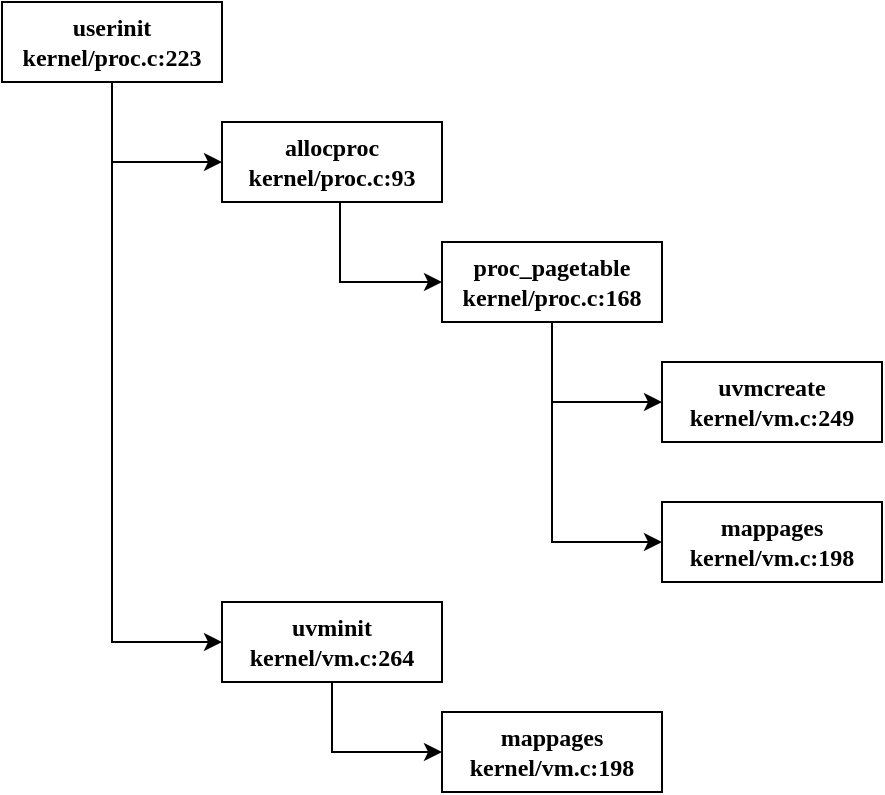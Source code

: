 <mxfile version="18.0.2" pages="6"><diagram id="YDs7NGXCh8BvliNX8uAt" name="初始用户调用栈"><mxGraphModel dx="774" dy="560" grid="1" gridSize="10" guides="1" tooltips="1" connect="1" arrows="1" fold="1" page="1" pageScale="1" pageWidth="827" pageHeight="1169" math="0" shadow="0"><root><mxCell id="0"/><mxCell id="1" parent="0"/><mxCell id="yw2qTXfUahnjXAY5bpmo-1" value="&lt;div&gt;&lt;b&gt;&lt;font face=&quot;Comic Sans MS&quot;&gt;userinit&lt;/font&gt;&lt;/b&gt;&lt;/div&gt;&lt;div&gt;&lt;b&gt;&lt;font face=&quot;Comic Sans MS&quot;&gt;kernel/proc.c:223&lt;br&gt;&lt;/font&gt;&lt;/b&gt;&lt;/div&gt;" style="rounded=0;whiteSpace=wrap;html=1;" vertex="1" parent="1"><mxGeometry x="190" y="190" width="110" height="40" as="geometry"/></mxCell><mxCell id="yw2qTXfUahnjXAY5bpmo-3" value="&lt;font face=&quot;Comic Sans MS&quot;&gt;&lt;b&gt;allocproc&lt;/b&gt;&lt;/font&gt;&lt;div&gt;&lt;b&gt;&lt;font face=&quot;Comic Sans MS&quot;&gt;kernel/proc.c:93&lt;br&gt;&lt;/font&gt;&lt;/b&gt;&lt;/div&gt;" style="rounded=0;whiteSpace=wrap;html=1;" vertex="1" parent="1"><mxGeometry x="300" y="250" width="110" height="40" as="geometry"/></mxCell><mxCell id="yw2qTXfUahnjXAY5bpmo-4" value="&lt;font face=&quot;Comic Sans MS&quot;&gt;&lt;b&gt;proc_pagetable&lt;/b&gt;&lt;/font&gt;&lt;div&gt;&lt;b&gt;&lt;font face=&quot;Comic Sans MS&quot;&gt;kernel/proc.c:168&lt;br&gt;&lt;/font&gt;&lt;/b&gt;&lt;/div&gt;" style="rounded=0;whiteSpace=wrap;html=1;" vertex="1" parent="1"><mxGeometry x="410" y="310" width="110" height="40" as="geometry"/></mxCell><mxCell id="yw2qTXfUahnjXAY5bpmo-5" value="" style="endArrow=classic;html=1;rounded=0;fontFamily=Comic Sans MS;exitX=0.5;exitY=1;exitDx=0;exitDy=0;entryX=0;entryY=0.5;entryDx=0;entryDy=0;" edge="1" parent="1" source="yw2qTXfUahnjXAY5bpmo-1" target="yw2qTXfUahnjXAY5bpmo-3"><mxGeometry width="50" height="50" relative="1" as="geometry"><mxPoint x="240" y="380" as="sourcePoint"/><mxPoint x="290" y="330" as="targetPoint"/><Array as="points"><mxPoint x="245" y="270"/></Array></mxGeometry></mxCell><mxCell id="yw2qTXfUahnjXAY5bpmo-6" value="" style="endArrow=classic;html=1;rounded=0;fontFamily=Comic Sans MS;exitX=0.5;exitY=1;exitDx=0;exitDy=0;entryX=0;entryY=0.5;entryDx=0;entryDy=0;" edge="1" parent="1" target="yw2qTXfUahnjXAY5bpmo-4"><mxGeometry width="50" height="50" relative="1" as="geometry"><mxPoint x="359" y="290" as="sourcePoint"/><mxPoint x="410" y="330" as="targetPoint"/><Array as="points"><mxPoint x="359" y="330"/></Array></mxGeometry></mxCell><mxCell id="yw2qTXfUahnjXAY5bpmo-8" value="&lt;font face=&quot;Comic Sans MS&quot;&gt;&lt;b&gt;uvmcreate&lt;/b&gt;&lt;/font&gt;&lt;div&gt;&lt;b&gt;&lt;font face=&quot;Comic Sans MS&quot;&gt;kernel/vm.c:249&lt;br&gt;&lt;/font&gt;&lt;/b&gt;&lt;/div&gt;" style="rounded=0;whiteSpace=wrap;html=1;" vertex="1" parent="1"><mxGeometry x="520" y="370" width="110" height="40" as="geometry"/></mxCell><mxCell id="yw2qTXfUahnjXAY5bpmo-9" value="&lt;font face=&quot;Comic Sans MS&quot;&gt;&lt;b&gt;mappages&lt;/b&gt;&lt;/font&gt;&lt;div&gt;&lt;b&gt;&lt;font face=&quot;Comic Sans MS&quot;&gt;kernel/vm.c:198&lt;br&gt;&lt;/font&gt;&lt;/b&gt;&lt;/div&gt;" style="rounded=0;whiteSpace=wrap;html=1;" vertex="1" parent="1"><mxGeometry x="520" y="440" width="110" height="40" as="geometry"/></mxCell><mxCell id="yw2qTXfUahnjXAY5bpmo-10" value="" style="endArrow=classic;html=1;rounded=0;fontFamily=Comic Sans MS;exitX=0.5;exitY=1;exitDx=0;exitDy=0;entryX=0;entryY=0.5;entryDx=0;entryDy=0;" edge="1" parent="1" source="yw2qTXfUahnjXAY5bpmo-4" target="yw2qTXfUahnjXAY5bpmo-8"><mxGeometry width="50" height="50" relative="1" as="geometry"><mxPoint x="460" y="370" as="sourcePoint"/><mxPoint x="511" y="410" as="targetPoint"/><Array as="points"><mxPoint x="465" y="390"/></Array></mxGeometry></mxCell><mxCell id="yw2qTXfUahnjXAY5bpmo-11" value="" style="endArrow=classic;html=1;rounded=0;fontFamily=Comic Sans MS;exitX=0.5;exitY=1;exitDx=0;exitDy=0;entryX=0;entryY=0.5;entryDx=0;entryDy=0;" edge="1" parent="1" source="yw2qTXfUahnjXAY5bpmo-4" target="yw2qTXfUahnjXAY5bpmo-9"><mxGeometry width="50" height="50" relative="1" as="geometry"><mxPoint x="475" y="360" as="sourcePoint"/><mxPoint x="530" y="400" as="targetPoint"/><Array as="points"><mxPoint x="465" y="460"/></Array></mxGeometry></mxCell><mxCell id="yw2qTXfUahnjXAY5bpmo-12" value="&lt;font face=&quot;Comic Sans MS&quot;&gt;&lt;b&gt;uvminit&lt;/b&gt;&lt;/font&gt;&lt;div&gt;&lt;b&gt;&lt;font face=&quot;Comic Sans MS&quot;&gt;kernel/vm.c:264&lt;br&gt;&lt;/font&gt;&lt;/b&gt;&lt;/div&gt;" style="rounded=0;whiteSpace=wrap;html=1;" vertex="1" parent="1"><mxGeometry x="300" y="490" width="110" height="40" as="geometry"/></mxCell><mxCell id="yw2qTXfUahnjXAY5bpmo-13" value="" style="endArrow=classic;html=1;rounded=0;fontFamily=Comic Sans MS;exitX=0.5;exitY=1;exitDx=0;exitDy=0;entryX=0;entryY=0.5;entryDx=0;entryDy=0;" edge="1" parent="1" source="yw2qTXfUahnjXAY5bpmo-1" target="yw2qTXfUahnjXAY5bpmo-12"><mxGeometry width="50" height="50" relative="1" as="geometry"><mxPoint x="255" y="240" as="sourcePoint"/><mxPoint x="310" y="280" as="targetPoint"/><Array as="points"><mxPoint x="245" y="510"/></Array></mxGeometry></mxCell><mxCell id="yw2qTXfUahnjXAY5bpmo-15" value="&lt;font face=&quot;Comic Sans MS&quot;&gt;&lt;b&gt;mappages&lt;/b&gt;&lt;/font&gt;&lt;div&gt;&lt;b&gt;&lt;font face=&quot;Comic Sans MS&quot;&gt;kernel/vm.c:198&lt;br&gt;&lt;/font&gt;&lt;/b&gt;&lt;/div&gt;" style="rounded=0;whiteSpace=wrap;html=1;" vertex="1" parent="1"><mxGeometry x="410" y="545" width="110" height="40" as="geometry"/></mxCell><mxCell id="yw2qTXfUahnjXAY5bpmo-16" value="" style="endArrow=classic;html=1;rounded=0;fontFamily=Comic Sans MS;exitX=0.5;exitY=1;exitDx=0;exitDy=0;entryX=0;entryY=0.5;entryDx=0;entryDy=0;" edge="1" parent="1" source="yw2qTXfUahnjXAY5bpmo-12" target="yw2qTXfUahnjXAY5bpmo-15"><mxGeometry width="50" height="50" relative="1" as="geometry"><mxPoint x="255" y="240" as="sourcePoint"/><mxPoint x="310" y="520" as="targetPoint"/><Array as="points"><mxPoint x="355" y="565"/></Array></mxGeometry></mxCell></root></mxGraphModel></diagram><diagram id="0QeXPt-uur7Nh9rvAuGd" name="非初始用户调用栈"><mxGraphModel dx="774" dy="560" grid="1" gridSize="10" guides="1" tooltips="1" connect="1" arrows="1" fold="1" page="1" pageScale="1" pageWidth="827" pageHeight="1169" math="0" shadow="0"><root><mxCell id="0"/><mxCell id="1" parent="0"/><mxCell id="GCX9lp-0ramGck4wQ-N1-1" value="&lt;font face=&quot;Comic Sans MS&quot;&gt;&lt;b&gt;fork&lt;/b&gt;&lt;/font&gt;&lt;div&gt;&lt;b&gt;&lt;font face=&quot;Comic Sans MS&quot;&gt;kernel/proc.c:269&lt;br&gt;&lt;/font&gt;&lt;/b&gt;&lt;/div&gt;" style="rounded=0;whiteSpace=wrap;html=1;" vertex="1" parent="1"><mxGeometry x="190" y="190" width="110" height="40" as="geometry"/></mxCell><mxCell id="GCX9lp-0ramGck4wQ-N1-2" value="&lt;font face=&quot;Comic Sans MS&quot;&gt;&lt;b&gt;allocproc&lt;/b&gt;&lt;/font&gt;&lt;div&gt;&lt;b&gt;&lt;font face=&quot;Comic Sans MS&quot;&gt;kernel/proc.c:93&lt;br&gt;&lt;/font&gt;&lt;/b&gt;&lt;/div&gt;" style="rounded=0;whiteSpace=wrap;html=1;" vertex="1" parent="1"><mxGeometry x="300" y="250" width="110" height="40" as="geometry"/></mxCell><mxCell id="GCX9lp-0ramGck4wQ-N1-3" value="&lt;font face=&quot;Comic Sans MS&quot;&gt;&lt;b&gt;proc_pagetable&lt;/b&gt;&lt;/font&gt;&lt;div&gt;&lt;b&gt;&lt;font face=&quot;Comic Sans MS&quot;&gt;kernel/proc.c:168&lt;br&gt;&lt;/font&gt;&lt;/b&gt;&lt;/div&gt;" style="rounded=0;whiteSpace=wrap;html=1;" vertex="1" parent="1"><mxGeometry x="410" y="310" width="110" height="40" as="geometry"/></mxCell><mxCell id="GCX9lp-0ramGck4wQ-N1-4" value="" style="endArrow=classic;html=1;rounded=0;fontFamily=Comic Sans MS;exitX=0.5;exitY=1;exitDx=0;exitDy=0;entryX=0;entryY=0.5;entryDx=0;entryDy=0;" edge="1" parent="1" source="GCX9lp-0ramGck4wQ-N1-1" target="GCX9lp-0ramGck4wQ-N1-2"><mxGeometry width="50" height="50" relative="1" as="geometry"><mxPoint x="240" y="380" as="sourcePoint"/><mxPoint x="290" y="330" as="targetPoint"/><Array as="points"><mxPoint x="245" y="270"/></Array></mxGeometry></mxCell><mxCell id="GCX9lp-0ramGck4wQ-N1-5" value="" style="endArrow=classic;html=1;rounded=0;fontFamily=Comic Sans MS;exitX=0.5;exitY=1;exitDx=0;exitDy=0;entryX=0;entryY=0.5;entryDx=0;entryDy=0;" edge="1" parent="1" target="GCX9lp-0ramGck4wQ-N1-3"><mxGeometry width="50" height="50" relative="1" as="geometry"><mxPoint x="359" y="290" as="sourcePoint"/><mxPoint x="410" y="330" as="targetPoint"/><Array as="points"><mxPoint x="359" y="330"/></Array></mxGeometry></mxCell><mxCell id="GCX9lp-0ramGck4wQ-N1-6" value="&lt;font face=&quot;Comic Sans MS&quot;&gt;&lt;b&gt;uvmcreate&lt;/b&gt;&lt;/font&gt;&lt;div&gt;&lt;b&gt;&lt;font face=&quot;Comic Sans MS&quot;&gt;kernel/vm.c:249&lt;br&gt;&lt;/font&gt;&lt;/b&gt;&lt;/div&gt;" style="rounded=0;whiteSpace=wrap;html=1;" vertex="1" parent="1"><mxGeometry x="520" y="370" width="110" height="40" as="geometry"/></mxCell><mxCell id="GCX9lp-0ramGck4wQ-N1-7" value="&lt;font face=&quot;Comic Sans MS&quot;&gt;&lt;b&gt;mappages&lt;/b&gt;&lt;/font&gt;&lt;div&gt;&lt;b&gt;&lt;font face=&quot;Comic Sans MS&quot;&gt;kernel/vm.c:198&lt;br&gt;&lt;/font&gt;&lt;/b&gt;&lt;/div&gt;" style="rounded=0;whiteSpace=wrap;html=1;" vertex="1" parent="1"><mxGeometry x="520" y="440" width="110" height="40" as="geometry"/></mxCell><mxCell id="GCX9lp-0ramGck4wQ-N1-8" value="" style="endArrow=classic;html=1;rounded=0;fontFamily=Comic Sans MS;exitX=0.5;exitY=1;exitDx=0;exitDy=0;entryX=0;entryY=0.5;entryDx=0;entryDy=0;" edge="1" parent="1" source="GCX9lp-0ramGck4wQ-N1-3" target="GCX9lp-0ramGck4wQ-N1-6"><mxGeometry width="50" height="50" relative="1" as="geometry"><mxPoint x="460" y="370" as="sourcePoint"/><mxPoint x="511" y="410" as="targetPoint"/><Array as="points"><mxPoint x="465" y="390"/></Array></mxGeometry></mxCell><mxCell id="GCX9lp-0ramGck4wQ-N1-9" value="" style="endArrow=classic;html=1;rounded=0;fontFamily=Comic Sans MS;exitX=0.5;exitY=1;exitDx=0;exitDy=0;entryX=0;entryY=0.5;entryDx=0;entryDy=0;" edge="1" parent="1" source="GCX9lp-0ramGck4wQ-N1-3" target="GCX9lp-0ramGck4wQ-N1-7"><mxGeometry width="50" height="50" relative="1" as="geometry"><mxPoint x="475" y="360" as="sourcePoint"/><mxPoint x="530" y="400" as="targetPoint"/><Array as="points"><mxPoint x="465" y="460"/></Array></mxGeometry></mxCell><mxCell id="GCX9lp-0ramGck4wQ-N1-10" value="&lt;font face=&quot;Comic Sans MS&quot;&gt;&lt;b&gt;uvmcopy&lt;/b&gt;&lt;/font&gt;&lt;div&gt;&lt;b&gt;&lt;font face=&quot;Comic Sans MS&quot;&gt;kernel/vm.c:378&lt;/font&gt;&lt;/b&gt;&lt;/div&gt;" style="rounded=0;whiteSpace=wrap;html=1;" vertex="1" parent="1"><mxGeometry x="300" y="490" width="110" height="40" as="geometry"/></mxCell><mxCell id="GCX9lp-0ramGck4wQ-N1-11" value="" style="endArrow=classic;html=1;rounded=0;fontFamily=Comic Sans MS;exitX=0.5;exitY=1;exitDx=0;exitDy=0;entryX=0;entryY=0.5;entryDx=0;entryDy=0;" edge="1" parent="1" source="GCX9lp-0ramGck4wQ-N1-1" target="GCX9lp-0ramGck4wQ-N1-10"><mxGeometry width="50" height="50" relative="1" as="geometry"><mxPoint x="255" y="240" as="sourcePoint"/><mxPoint x="310" y="280" as="targetPoint"/><Array as="points"><mxPoint x="245" y="510"/></Array></mxGeometry></mxCell><mxCell id="GCX9lp-0ramGck4wQ-N1-12" value="&lt;font face=&quot;Comic Sans MS&quot;&gt;&lt;b&gt;mappages&lt;/b&gt;&lt;/font&gt;&lt;div&gt;&lt;b&gt;&lt;font face=&quot;Comic Sans MS&quot;&gt;kernel/vm.c:198&lt;br&gt;&lt;/font&gt;&lt;/b&gt;&lt;/div&gt;" style="rounded=0;whiteSpace=wrap;html=1;" vertex="1" parent="1"><mxGeometry x="410" y="600" width="110" height="40" as="geometry"/></mxCell><mxCell id="GCX9lp-0ramGck4wQ-N1-13" value="" style="endArrow=classic;html=1;rounded=0;fontFamily=Comic Sans MS;exitX=0.5;exitY=1;exitDx=0;exitDy=0;entryX=0;entryY=0.5;entryDx=0;entryDy=0;" edge="1" parent="1" source="GCX9lp-0ramGck4wQ-N1-10" target="GCX9lp-0ramGck4wQ-N1-12"><mxGeometry width="50" height="50" relative="1" as="geometry"><mxPoint x="355" y="585" as="sourcePoint"/><mxPoint x="310" y="575" as="targetPoint"/><Array as="points"><mxPoint x="355" y="620"/></Array></mxGeometry></mxCell><mxCell id="dafWMGsRtEIDRccGIMUG-2" value="&lt;font face=&quot;Comic Sans MS&quot;&gt;&lt;b&gt;walk&lt;/b&gt;&lt;/font&gt;&lt;div&gt;&lt;b&gt;&lt;font face=&quot;Comic Sans MS&quot;&gt;kernel/vm.c:121&lt;/font&gt;&lt;/b&gt;&lt;/div&gt;" style="rounded=0;whiteSpace=wrap;html=1;" vertex="1" parent="1"><mxGeometry x="410" y="545" width="110" height="40" as="geometry"/></mxCell><mxCell id="dafWMGsRtEIDRccGIMUG-3" value="" style="endArrow=classic;html=1;rounded=0;fontFamily=Comic Sans MS;exitX=0.5;exitY=1;exitDx=0;exitDy=0;entryX=0;entryY=0.5;entryDx=0;entryDy=0;" edge="1" parent="1" target="dafWMGsRtEIDRccGIMUG-2"><mxGeometry width="50" height="50" relative="1" as="geometry"><mxPoint x="355" y="530" as="sourcePoint"/><mxPoint x="310" y="520" as="targetPoint"/><Array as="points"><mxPoint x="355" y="565"/></Array></mxGeometry></mxCell></root></mxGraphModel></diagram><diagram id="Rr0nZkN9QsodhT_fIYMI" name="进程的初始化调用栈"><mxGraphModel dx="774" dy="560" grid="1" gridSize="10" guides="1" tooltips="1" connect="1" arrows="1" fold="1" page="1" pageScale="1" pageWidth="827" pageHeight="1169" math="0" shadow="0"><root><mxCell id="0"/><mxCell id="1" parent="0"/><mxCell id="diTmerR3uVyyBj8Q8Dnd-1" value="&lt;font face=&quot;Comic Sans MS&quot;&gt;&lt;b&gt;scheduler&lt;/b&gt;&lt;/font&gt;&lt;div&gt;&lt;b&gt;&lt;font face=&quot;Comic Sans MS&quot;&gt;kernel/proc.c:467&lt;/font&gt;&lt;/b&gt;&lt;/div&gt;" style="rounded=0;whiteSpace=wrap;html=1;" vertex="1" parent="1"><mxGeometry x="190" y="190" width="110" height="40" as="geometry"/></mxCell><mxCell id="diTmerR3uVyyBj8Q8Dnd-2" value="&lt;font face=&quot;Comic Sans MS&quot;&gt;&lt;b&gt;swtch&lt;/b&gt;&lt;/font&gt;&lt;div&gt;&lt;b&gt;&lt;font face=&quot;Comic Sans MS&quot;&gt;kernel/swtch.S:9&lt;br&gt;&lt;/font&gt;&lt;/b&gt;&lt;/div&gt;" style="rounded=0;whiteSpace=wrap;html=1;" vertex="1" parent="1"><mxGeometry x="300" y="250" width="110" height="40" as="geometry"/></mxCell><mxCell id="diTmerR3uVyyBj8Q8Dnd-3" value="&lt;font face=&quot;Comic Sans MS&quot;&gt;&lt;b&gt;forkret&lt;/b&gt;&lt;/font&gt;&lt;div&gt;&lt;b&gt;&lt;font face=&quot;Comic Sans MS&quot;&gt;kernel/proc.c:562&lt;br&gt;&lt;/font&gt;&lt;/b&gt;&lt;/div&gt;" style="rounded=0;whiteSpace=wrap;html=1;" vertex="1" parent="1"><mxGeometry x="410" y="310" width="110" height="40" as="geometry"/></mxCell><mxCell id="diTmerR3uVyyBj8Q8Dnd-4" value="" style="endArrow=classic;html=1;rounded=0;fontFamily=Comic Sans MS;exitX=0.5;exitY=1;exitDx=0;exitDy=0;entryX=0;entryY=0.5;entryDx=0;entryDy=0;" edge="1" parent="1" source="diTmerR3uVyyBj8Q8Dnd-1" target="diTmerR3uVyyBj8Q8Dnd-2"><mxGeometry width="50" height="50" relative="1" as="geometry"><mxPoint x="240" y="380" as="sourcePoint"/><mxPoint x="290" y="330" as="targetPoint"/><Array as="points"><mxPoint x="245" y="270"/></Array></mxGeometry></mxCell><mxCell id="diTmerR3uVyyBj8Q8Dnd-5" value="" style="endArrow=classic;html=1;rounded=0;fontFamily=Comic Sans MS;exitX=0.5;exitY=1;exitDx=0;exitDy=0;entryX=0;entryY=0.5;entryDx=0;entryDy=0;" edge="1" parent="1" target="diTmerR3uVyyBj8Q8Dnd-3"><mxGeometry width="50" height="50" relative="1" as="geometry"><mxPoint x="359" y="290" as="sourcePoint"/><mxPoint x="410" y="330" as="targetPoint"/><Array as="points"><mxPoint x="359" y="330"/></Array></mxGeometry></mxCell><mxCell id="diTmerR3uVyyBj8Q8Dnd-6" value="&lt;font face=&quot;Comic Sans MS&quot;&gt;&lt;b&gt;usertrapret&lt;/b&gt;&lt;/font&gt;&lt;div&gt;&lt;b&gt;&lt;font face=&quot;Comic Sans MS&quot;&gt;kernel/trap.c:89&lt;br&gt;&lt;/font&gt;&lt;/b&gt;&lt;/div&gt;" style="rounded=0;whiteSpace=wrap;html=1;" vertex="1" parent="1"><mxGeometry x="520" y="370" width="110" height="40" as="geometry"/></mxCell><mxCell id="diTmerR3uVyyBj8Q8Dnd-8" value="" style="endArrow=classic;html=1;rounded=0;fontFamily=Comic Sans MS;exitX=0.5;exitY=1;exitDx=0;exitDy=0;entryX=0;entryY=0.5;entryDx=0;entryDy=0;" edge="1" parent="1" source="diTmerR3uVyyBj8Q8Dnd-3" target="diTmerR3uVyyBj8Q8Dnd-6"><mxGeometry width="50" height="50" relative="1" as="geometry"><mxPoint x="460" y="370" as="sourcePoint"/><mxPoint x="511" y="410" as="targetPoint"/><Array as="points"><mxPoint x="465" y="390"/></Array></mxGeometry></mxCell><mxCell id="diTmerR3uVyyBj8Q8Dnd-19" value="" style="endArrow=classic;html=1;rounded=0;fontFamily=Comic Sans MS;exitX=0.5;exitY=1;exitDx=0;exitDy=0;entryX=0;entryY=0.5;entryDx=0;entryDy=0;" edge="1" parent="1" target="diTmerR3uVyyBj8Q8Dnd-20" source="diTmerR3uVyyBj8Q8Dnd-6"><mxGeometry width="50" height="50" relative="1" as="geometry"><mxPoint x="620" y="470" as="sourcePoint"/><mxPoint x="647.5" y="550" as="targetPoint"/><Array as="points"><mxPoint x="575" y="450"/></Array></mxGeometry></mxCell><mxCell id="diTmerR3uVyyBj8Q8Dnd-20" value="&lt;font face=&quot;Comic Sans MS&quot;&gt;&lt;b&gt;userret&lt;/b&gt;&lt;/font&gt;&lt;div&gt;&lt;b&gt;&lt;font face=&quot;Comic Sans MS&quot;&gt;kernel/trampoline.S:88&lt;br&gt;&lt;/font&gt;&lt;/b&gt;&lt;/div&gt;" style="rounded=0;whiteSpace=wrap;html=1;" vertex="1" parent="1"><mxGeometry x="630" y="430" width="140" height="40" as="geometry"/></mxCell></root></mxGraphModel></diagram><diagram id="zwTbBpiTnGa4UGR8tWE5" name="exec调用栈"><mxGraphModel dx="774" dy="560" grid="1" gridSize="10" guides="1" tooltips="1" connect="1" arrows="1" fold="1" page="1" pageScale="1" pageWidth="827" pageHeight="1169" math="0" shadow="0"><root><mxCell id="0"/><mxCell id="1" parent="0"/><mxCell id="hESHfH3OHpqscNLIt2jZ-1" value="&lt;font face=&quot;Comic Sans MS&quot;&gt;&lt;b&gt;exec&lt;/b&gt;&lt;/font&gt;&lt;div&gt;&lt;b&gt;&lt;font face=&quot;Comic Sans MS&quot;&gt;kernel/exec.c:13&lt;br&gt;&lt;/font&gt;&lt;/b&gt;&lt;/div&gt;" style="rounded=0;whiteSpace=wrap;html=1;" vertex="1" parent="1"><mxGeometry x="770" y="490" width="110" height="40" as="geometry"/></mxCell><mxCell id="hESHfH3OHpqscNLIt2jZ-3" value="&lt;font face=&quot;Comic Sans MS&quot;&gt;&lt;b&gt;proc_pagetable&lt;/b&gt;&lt;/font&gt;&lt;div&gt;&lt;b&gt;&lt;font face=&quot;Comic Sans MS&quot;&gt;kernel/proc.c:168&lt;br&gt;&lt;/font&gt;&lt;/b&gt;&lt;/div&gt;" style="rounded=0;whiteSpace=wrap;html=1;" vertex="1" parent="1"><mxGeometry x="880" y="550" width="110" height="40" as="geometry"/></mxCell><mxCell id="hESHfH3OHpqscNLIt2jZ-4" value="&lt;font face=&quot;Comic Sans MS&quot;&gt;&lt;b&gt;uvmcreate&lt;/b&gt;&lt;/font&gt;&lt;div&gt;&lt;b&gt;&lt;font face=&quot;Comic Sans MS&quot;&gt;kernel/vm.c:249&lt;br&gt;&lt;/font&gt;&lt;/b&gt;&lt;/div&gt;" style="rounded=0;whiteSpace=wrap;html=1;" vertex="1" parent="1"><mxGeometry x="990" y="610" width="110" height="40" as="geometry"/></mxCell><mxCell id="hESHfH3OHpqscNLIt2jZ-5" value="&lt;font face=&quot;Comic Sans MS&quot;&gt;&lt;b&gt;mappages&lt;/b&gt;&lt;/font&gt;&lt;div&gt;&lt;b&gt;&lt;font face=&quot;Comic Sans MS&quot;&gt;kernel/vm.c:198&lt;br&gt;&lt;/font&gt;&lt;/b&gt;&lt;/div&gt;" style="rounded=0;whiteSpace=wrap;html=1;" vertex="1" parent="1"><mxGeometry x="990" y="680" width="110" height="40" as="geometry"/></mxCell><mxCell id="hESHfH3OHpqscNLIt2jZ-6" value="" style="endArrow=classic;html=1;rounded=0;fontFamily=Comic Sans MS;exitX=0.5;exitY=1;exitDx=0;exitDy=0;entryX=0;entryY=0.5;entryDx=0;entryDy=0;" edge="1" parent="1" source="hESHfH3OHpqscNLIt2jZ-3" target="hESHfH3OHpqscNLIt2jZ-5"><mxGeometry width="50" height="50" relative="1" as="geometry"><mxPoint x="945" y="600" as="sourcePoint"/><mxPoint x="1000" y="640" as="targetPoint"/><Array as="points"><mxPoint x="935" y="700"/></Array></mxGeometry></mxCell><mxCell id="hESHfH3OHpqscNLIt2jZ-7" value="" style="endArrow=classic;html=1;rounded=0;fontFamily=Comic Sans MS;exitX=0.5;exitY=1;exitDx=0;exitDy=0;entryX=0;entryY=0.5;entryDx=0;entryDy=0;" edge="1" parent="1" source="hESHfH3OHpqscNLIt2jZ-1" target="hESHfH3OHpqscNLIt2jZ-3"><mxGeometry width="50" height="50" relative="1" as="geometry"><mxPoint x="710" y="480" as="sourcePoint"/><mxPoint x="780" y="520" as="targetPoint"/><Array as="points"><mxPoint x="825" y="570"/></Array></mxGeometry></mxCell><mxCell id="hESHfH3OHpqscNLIt2jZ-8" value="" style="endArrow=classic;html=1;rounded=0;fontFamily=Comic Sans MS;exitX=0.5;exitY=1;exitDx=0;exitDy=0;entryX=0;entryY=0.5;entryDx=0;entryDy=0;" edge="1" parent="1" source="hESHfH3OHpqscNLIt2jZ-3" target="hESHfH3OHpqscNLIt2jZ-4"><mxGeometry width="50" height="50" relative="1" as="geometry"><mxPoint x="835" y="540" as="sourcePoint"/><mxPoint x="890" y="580" as="targetPoint"/><Array as="points"><mxPoint x="935" y="630"/></Array></mxGeometry></mxCell><mxCell id="hESHfH3OHpqscNLIt2jZ-9" value="&lt;font face=&quot;Comic Sans MS&quot;&gt;&lt;b&gt;uvmalloc&lt;/b&gt;&lt;/font&gt;&lt;div&gt;&lt;b&gt;&lt;font face=&quot;Comic Sans MS&quot;&gt;kernel/proc.c:168&lt;br&gt;&lt;/font&gt;&lt;/b&gt;&lt;/div&gt;" style="rounded=0;whiteSpace=wrap;html=1;" vertex="1" parent="1"><mxGeometry x="880" y="730" width="110" height="40" as="geometry"/></mxCell><mxCell id="hESHfH3OHpqscNLIt2jZ-10" value="&lt;font face=&quot;Comic Sans MS&quot;&gt;&lt;b&gt;mappages&lt;/b&gt;&lt;/font&gt;&lt;div&gt;&lt;b&gt;&lt;font face=&quot;Comic Sans MS&quot;&gt;kernel/vm.c:198&lt;br&gt;&lt;/font&gt;&lt;/b&gt;&lt;/div&gt;" style="rounded=0;whiteSpace=wrap;html=1;" vertex="1" parent="1"><mxGeometry x="990" y="790" width="110" height="40" as="geometry"/></mxCell><mxCell id="hESHfH3OHpqscNLIt2jZ-11" value="" style="endArrow=classic;html=1;rounded=0;fontFamily=Comic Sans MS;exitX=0.5;exitY=1;exitDx=0;exitDy=0;entryX=0;entryY=0.5;entryDx=0;entryDy=0;" edge="1" parent="1" source="hESHfH3OHpqscNLIt2jZ-9" target="hESHfH3OHpqscNLIt2jZ-10"><mxGeometry width="50" height="50" relative="1" as="geometry"><mxPoint x="945" y="600" as="sourcePoint"/><mxPoint x="1000" y="640" as="targetPoint"/><Array as="points"><mxPoint x="935" y="810"/></Array></mxGeometry></mxCell><mxCell id="hESHfH3OHpqscNLIt2jZ-12" value="" style="endArrow=classic;html=1;rounded=0;fontFamily=Comic Sans MS;exitX=0.5;exitY=1;exitDx=0;exitDy=0;entryX=0;entryY=0.5;entryDx=0;entryDy=0;" edge="1" parent="1" source="hESHfH3OHpqscNLIt2jZ-1" target="hESHfH3OHpqscNLIt2jZ-9"><mxGeometry width="50" height="50" relative="1" as="geometry"><mxPoint x="835" y="540" as="sourcePoint"/><mxPoint x="890" y="580" as="targetPoint"/><Array as="points"><mxPoint x="825" y="750"/></Array></mxGeometry></mxCell><mxCell id="hESHfH3OHpqscNLIt2jZ-13" value="&lt;font face=&quot;Comic Sans MS&quot;&gt;&lt;b&gt;copyout&lt;/b&gt;&lt;/font&gt;&lt;div&gt;&lt;b&gt;&lt;font face=&quot;Comic Sans MS&quot;&gt;kernel/vm.c:424&lt;/font&gt;&lt;/b&gt;&lt;/div&gt;" style="rounded=0;whiteSpace=wrap;html=1;" vertex="1" parent="1"><mxGeometry x="880" y="840" width="110" height="40" as="geometry"/></mxCell><mxCell id="hESHfH3OHpqscNLIt2jZ-14" value="&lt;font face=&quot;Comic Sans MS&quot;&gt;&lt;b&gt;proc_freepagetable&lt;/b&gt;&lt;/font&gt;&lt;div&gt;&lt;b&gt;&lt;font face=&quot;Comic Sans MS&quot;&gt;kernel/proc.c:168&lt;br&gt;&lt;/font&gt;&lt;/b&gt;&lt;/div&gt;" style="rounded=0;whiteSpace=wrap;html=1;" vertex="1" parent="1"><mxGeometry x="880" y="900" width="110" height="40" as="geometry"/></mxCell><mxCell id="hESHfH3OHpqscNLIt2jZ-15" value="" style="endArrow=classic;html=1;rounded=0;fontFamily=Comic Sans MS;exitX=0.5;exitY=1;exitDx=0;exitDy=0;entryX=0;entryY=0.5;entryDx=0;entryDy=0;" edge="1" parent="1" source="hESHfH3OHpqscNLIt2jZ-1" target="hESHfH3OHpqscNLIt2jZ-13"><mxGeometry width="50" height="50" relative="1" as="geometry"><mxPoint x="835" y="540" as="sourcePoint"/><mxPoint x="890" y="760" as="targetPoint"/><Array as="points"><mxPoint x="825" y="860"/></Array></mxGeometry></mxCell><mxCell id="hESHfH3OHpqscNLIt2jZ-16" value="" style="endArrow=classic;html=1;rounded=0;fontFamily=Comic Sans MS;entryX=0;entryY=0.5;entryDx=0;entryDy=0;exitX=0.5;exitY=1;exitDx=0;exitDy=0;" edge="1" parent="1" source="hESHfH3OHpqscNLIt2jZ-1" target="hESHfH3OHpqscNLIt2jZ-14"><mxGeometry width="50" height="50" relative="1" as="geometry"><mxPoint x="830" y="530" as="sourcePoint"/><mxPoint x="900" y="770" as="targetPoint"/><Array as="points"><mxPoint x="825" y="920"/></Array></mxGeometry></mxCell><mxCell id="hESHfH3OHpqscNLIt2jZ-17" value="&lt;font face=&quot;Comic Sans MS&quot;&gt;&lt;b&gt;uvmunmap&lt;/b&gt;&lt;/font&gt;&lt;div&gt;&lt;b&gt;&lt;font face=&quot;Comic Sans MS&quot;&gt;kernel/vm.c:223&lt;br&gt;&lt;/font&gt;&lt;/b&gt;&lt;/div&gt;" style="rounded=0;whiteSpace=wrap;html=1;" vertex="1" parent="1"><mxGeometry x="990" y="970" width="110" height="40" as="geometry"/></mxCell><mxCell id="hESHfH3OHpqscNLIt2jZ-18" value="&lt;font face=&quot;Comic Sans MS&quot;&gt;&lt;b&gt;uvmfree&lt;/b&gt;&lt;/font&gt;&lt;div&gt;&lt;b&gt;&lt;font face=&quot;Comic Sans MS&quot;&gt;kernel/vm.c:344&lt;/font&gt;&lt;/b&gt;&lt;/div&gt;" style="rounded=0;whiteSpace=wrap;html=1;" vertex="1" parent="1"><mxGeometry x="990" y="1030" width="110" height="40" as="geometry"/></mxCell><mxCell id="hESHfH3OHpqscNLIt2jZ-19" value="" style="endArrow=classic;html=1;rounded=0;fontFamily=Comic Sans MS;entryX=0;entryY=0.5;entryDx=0;entryDy=0;exitX=0.5;exitY=1;exitDx=0;exitDy=0;" edge="1" parent="1" source="hESHfH3OHpqscNLIt2jZ-14" target="hESHfH3OHpqscNLIt2jZ-17"><mxGeometry width="50" height="50" relative="1" as="geometry"><mxPoint x="835" y="540" as="sourcePoint"/><mxPoint x="890" y="930" as="targetPoint"/><Array as="points"><mxPoint x="935" y="990"/></Array></mxGeometry></mxCell><mxCell id="hESHfH3OHpqscNLIt2jZ-20" value="" style="endArrow=classic;html=1;rounded=0;fontFamily=Comic Sans MS;entryX=0;entryY=0.5;entryDx=0;entryDy=0;exitX=0.5;exitY=1;exitDx=0;exitDy=0;" edge="1" parent="1" source="hESHfH3OHpqscNLIt2jZ-14" target="hESHfH3OHpqscNLIt2jZ-18"><mxGeometry width="50" height="50" relative="1" as="geometry"><mxPoint x="945" y="950" as="sourcePoint"/><mxPoint x="1000" y="1000" as="targetPoint"/><Array as="points"><mxPoint x="935" y="1050"/></Array></mxGeometry></mxCell></root></mxGraphModel></diagram><diagram id="okET6EgPJQiVBOkX9BMW" name="exit调用栈"><mxGraphModel dx="1350" dy="764" grid="1" gridSize="10" guides="1" tooltips="1" connect="1" arrows="1" fold="1" page="1" pageScale="1" pageWidth="827" pageHeight="1169" math="0" shadow="0"><root><mxCell id="0"/><mxCell id="1" parent="0"/><mxCell id="u3UcKymGEsYr6HjK8Tbl-1" value="&lt;font face=&quot;Comic Sans MS&quot;&gt;&lt;b&gt;exit&lt;/b&gt;&lt;/font&gt;&lt;div&gt;&lt;b&gt;&lt;font face=&quot;Comic Sans MS&quot;&gt;kernel/proc.c:343&lt;br&gt;&lt;/font&gt;&lt;/b&gt;&lt;/div&gt;" style="rounded=0;whiteSpace=wrap;html=1;" vertex="1" parent="1"><mxGeometry x="770" y="490" width="110" height="40" as="geometry"/></mxCell><mxCell id="u3UcKymGEsYr6HjK8Tbl-2" value="&lt;font face=&quot;Comic Sans MS&quot;&gt;&lt;b&gt;sched&lt;/b&gt;&lt;/font&gt;&lt;div&gt;&lt;b&gt;&lt;font face=&quot;Comic Sans MS&quot;&gt;kernel/proc.c:529&lt;br&gt;&lt;/font&gt;&lt;/b&gt;&lt;/div&gt;" style="rounded=0;whiteSpace=wrap;html=1;" vertex="1" parent="1"><mxGeometry x="880" y="550" width="110" height="40" as="geometry"/></mxCell><mxCell id="u3UcKymGEsYr6HjK8Tbl-6" value="" style="endArrow=classic;html=1;rounded=0;fontFamily=Comic Sans MS;exitX=0.5;exitY=1;exitDx=0;exitDy=0;entryX=0;entryY=0.5;entryDx=0;entryDy=0;" edge="1" parent="1" source="u3UcKymGEsYr6HjK8Tbl-1" target="u3UcKymGEsYr6HjK8Tbl-2"><mxGeometry width="50" height="50" relative="1" as="geometry"><mxPoint x="710" y="480" as="sourcePoint"/><mxPoint x="780" y="520" as="targetPoint"/><Array as="points"><mxPoint x="825" y="570"/></Array></mxGeometry></mxCell><mxCell id="Z9bp1F25KXsUSWXdi_48-2" value="&lt;font face=&quot;Comic Sans MS&quot;&gt;&lt;b&gt;scheduler&lt;/b&gt;&lt;/font&gt;&lt;div&gt;&lt;b&gt;&lt;font face=&quot;Comic Sans MS&quot;&gt;kernel/proc.c:467&lt;br&gt;&lt;/font&gt;&lt;/b&gt;&lt;/div&gt;" style="rounded=0;whiteSpace=wrap;html=1;" vertex="1" parent="1"><mxGeometry x="990" y="620" width="110" height="40" as="geometry"/></mxCell><mxCell id="Z9bp1F25KXsUSWXdi_48-3" value="" style="endArrow=classic;html=1;rounded=0;fontFamily=Comic Sans MS;exitX=0.5;exitY=1;exitDx=0;exitDy=0;entryX=0;entryY=0.5;entryDx=0;entryDy=0;" edge="1" parent="1" source="u3UcKymGEsYr6HjK8Tbl-2" target="Z9bp1F25KXsUSWXdi_48-2"><mxGeometry width="50" height="50" relative="1" as="geometry"><mxPoint x="835" y="540" as="sourcePoint"/><mxPoint x="890" y="580" as="targetPoint"/><Array as="points"><mxPoint x="935" y="640"/></Array></mxGeometry></mxCell></root></mxGraphModel></diagram><diagram id="NeZJt7omLztz6DBhyMso" name="wait调用栈"><mxGraphModel dx="1350" dy="764" grid="1" gridSize="10" guides="1" tooltips="1" connect="1" arrows="1" fold="1" page="1" pageScale="1" pageWidth="827" pageHeight="1169" math="0" shadow="0"><root><mxCell id="0"/><mxCell id="1" parent="0"/><mxCell id="SZjpM080CYZjtdguarpH-1" value="&lt;font face=&quot;Comic Sans MS&quot;&gt;&lt;b&gt;wait&lt;/b&gt;&lt;/font&gt;&lt;div&gt;&lt;b&gt;&lt;font face=&quot;Comic Sans MS&quot;&gt;kernel/proc.c:408&lt;br&gt;&lt;/font&gt;&lt;/b&gt;&lt;/div&gt;" style="rounded=0;whiteSpace=wrap;html=1;" vertex="1" parent="1"><mxGeometry x="770" y="490" width="110" height="40" as="geometry"/></mxCell><mxCell id="SZjpM080CYZjtdguarpH-2" value="&lt;font face=&quot;Comic Sans MS&quot;&gt;&lt;b&gt;freeproc&lt;/b&gt;&lt;/font&gt;&lt;div&gt;&lt;b&gt;&lt;font face=&quot;Comic Sans MS&quot;&gt;kernel/proc.c:145&lt;br&gt;&lt;/font&gt;&lt;/b&gt;&lt;/div&gt;" style="rounded=0;whiteSpace=wrap;html=1;" vertex="1" parent="1"><mxGeometry x="880" y="550" width="110" height="40" as="geometry"/></mxCell><mxCell id="SZjpM080CYZjtdguarpH-3" value="&lt;font face=&quot;Comic Sans MS&quot;&gt;&lt;b&gt;proc_freepagetable&lt;/b&gt;&lt;/font&gt;&lt;div&gt;&lt;b&gt;&lt;font face=&quot;Comic Sans MS&quot;&gt;kernel/proc.c:201&lt;br&gt;&lt;/font&gt;&lt;/b&gt;&lt;/div&gt;" style="rounded=0;whiteSpace=wrap;html=1;" vertex="1" parent="1"><mxGeometry x="990" y="610" width="110" height="40" as="geometry"/></mxCell><mxCell id="SZjpM080CYZjtdguarpH-6" value="" style="endArrow=classic;html=1;rounded=0;fontFamily=Comic Sans MS;exitX=0.5;exitY=1;exitDx=0;exitDy=0;entryX=0;entryY=0.5;entryDx=0;entryDy=0;" edge="1" parent="1" source="SZjpM080CYZjtdguarpH-1" target="SZjpM080CYZjtdguarpH-2"><mxGeometry width="50" height="50" relative="1" as="geometry"><mxPoint x="710" y="480" as="sourcePoint"/><mxPoint x="780" y="520" as="targetPoint"/><Array as="points"><mxPoint x="825" y="570"/></Array></mxGeometry></mxCell><mxCell id="SZjpM080CYZjtdguarpH-7" value="" style="endArrow=classic;html=1;rounded=0;fontFamily=Comic Sans MS;exitX=0.5;exitY=1;exitDx=0;exitDy=0;entryX=0;entryY=0.5;entryDx=0;entryDy=0;" edge="1" parent="1" source="SZjpM080CYZjtdguarpH-2" target="SZjpM080CYZjtdguarpH-3"><mxGeometry width="50" height="50" relative="1" as="geometry"><mxPoint x="835" y="540" as="sourcePoint"/><mxPoint x="890" y="580" as="targetPoint"/><Array as="points"><mxPoint x="935" y="630"/></Array></mxGeometry></mxCell><mxCell id="SZjpM080CYZjtdguarpH-20" value="&lt;font face=&quot;Comic Sans MS&quot;&gt;&lt;b&gt;uvmunmap&lt;/b&gt;&lt;/font&gt;&lt;div&gt;&lt;b&gt;&lt;font face=&quot;Comic Sans MS&quot;&gt;kernel/proc.c:201&lt;br&gt;&lt;/font&gt;&lt;/b&gt;&lt;/div&gt;" style="rounded=0;whiteSpace=wrap;html=1;" vertex="1" parent="1"><mxGeometry x="1100" y="670" width="110" height="40" as="geometry"/></mxCell><mxCell id="o5DM3MTDBtqT_IepzPHY-2" value="&lt;font face=&quot;Comic Sans MS&quot;&gt;&lt;b&gt;uvmfree&lt;/b&gt;&lt;/font&gt;&lt;div&gt;&lt;b&gt;&lt;font face=&quot;Comic Sans MS&quot;&gt;kernel/proc.c:201&lt;br&gt;&lt;/font&gt;&lt;/b&gt;&lt;/div&gt;" style="rounded=0;whiteSpace=wrap;html=1;" vertex="1" parent="1"><mxGeometry x="1100" y="740" width="110" height="40" as="geometry"/></mxCell><mxCell id="o5DM3MTDBtqT_IepzPHY-3" value="" style="endArrow=classic;html=1;rounded=0;fontFamily=Comic Sans MS;exitX=0.5;exitY=1;exitDx=0;exitDy=0;entryX=0;entryY=0.5;entryDx=0;entryDy=0;" edge="1" parent="1" source="SZjpM080CYZjtdguarpH-3" target="SZjpM080CYZjtdguarpH-20"><mxGeometry width="50" height="50" relative="1" as="geometry"><mxPoint x="945" y="600" as="sourcePoint"/><mxPoint x="1000" y="640" as="targetPoint"/><Array as="points"><mxPoint x="1045" y="690"/></Array></mxGeometry></mxCell><mxCell id="o5DM3MTDBtqT_IepzPHY-4" value="" style="endArrow=classic;html=1;rounded=0;fontFamily=Comic Sans MS;entryX=0;entryY=0.5;entryDx=0;entryDy=0;exitX=0.5;exitY=1;exitDx=0;exitDy=0;" edge="1" parent="1" source="SZjpM080CYZjtdguarpH-3" target="o5DM3MTDBtqT_IepzPHY-2"><mxGeometry width="50" height="50" relative="1" as="geometry"><mxPoint x="1040" y="650" as="sourcePoint"/><mxPoint x="1110" y="700" as="targetPoint"/><Array as="points"><mxPoint x="1045" y="760"/></Array></mxGeometry></mxCell><mxCell id="o5DM3MTDBtqT_IepzPHY-5" value="&lt;font face=&quot;Comic Sans MS&quot;&gt;&lt;b&gt;uvmunmap&lt;/b&gt;&lt;/font&gt;&lt;div&gt;&lt;b&gt;&lt;font face=&quot;Comic Sans MS&quot;&gt;kernel/proc.c:201&lt;br&gt;&lt;/font&gt;&lt;/b&gt;&lt;/div&gt;" style="rounded=0;whiteSpace=wrap;html=1;" vertex="1" parent="1"><mxGeometry x="1210" y="800" width="110" height="40" as="geometry"/></mxCell><mxCell id="o5DM3MTDBtqT_IepzPHY-7" value="" style="endArrow=classic;html=1;rounded=0;fontFamily=Comic Sans MS;exitX=0.5;exitY=1;exitDx=0;exitDy=0;entryX=0;entryY=0.5;entryDx=0;entryDy=0;" edge="1" parent="1" source="o5DM3MTDBtqT_IepzPHY-2" target="o5DM3MTDBtqT_IepzPHY-5"><mxGeometry width="50" height="50" relative="1" as="geometry"><mxPoint x="1055" y="660" as="sourcePoint"/><mxPoint x="1110" y="700" as="targetPoint"/><Array as="points"><mxPoint x="1155" y="820"/></Array></mxGeometry></mxCell><mxCell id="o5DM3MTDBtqT_IepzPHY-8" value="&lt;font face=&quot;Comic Sans MS&quot;&gt;&lt;b&gt;freewalk&lt;/b&gt;&lt;/font&gt;&lt;div&gt;&lt;b&gt;&lt;font face=&quot;Comic Sans MS&quot;&gt;kernel/proc.c324&lt;br&gt;&lt;/font&gt;&lt;/b&gt;&lt;/div&gt;" style="rounded=0;whiteSpace=wrap;html=1;" vertex="1" parent="1"><mxGeometry x="1210" y="860" width="110" height="40" as="geometry"/></mxCell><mxCell id="o5DM3MTDBtqT_IepzPHY-9" value="" style="endArrow=classic;html=1;rounded=0;fontFamily=Comic Sans MS;exitX=0.5;exitY=1;exitDx=0;exitDy=0;entryX=0;entryY=0.5;entryDx=0;entryDy=0;" edge="1" parent="1" source="o5DM3MTDBtqT_IepzPHY-2" target="o5DM3MTDBtqT_IepzPHY-8"><mxGeometry width="50" height="50" relative="1" as="geometry"><mxPoint x="1165" y="790" as="sourcePoint"/><mxPoint x="1220" y="830" as="targetPoint"/><Array as="points"><mxPoint x="1155" y="880"/></Array></mxGeometry></mxCell></root></mxGraphModel></diagram></mxfile>